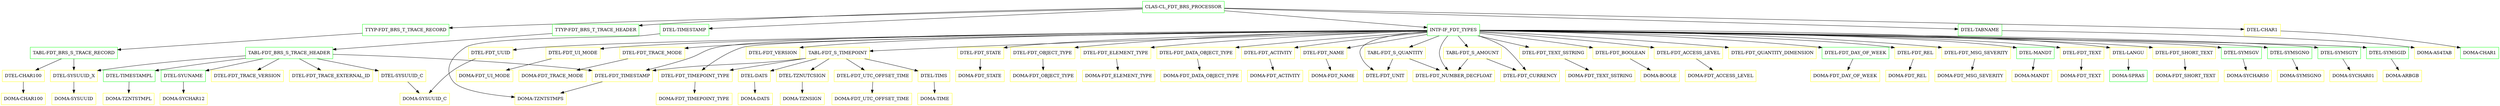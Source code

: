 digraph G {
  "CLAS-CL_FDT_BRS_PROCESSOR" [shape=box,color=green];
  "INTF-IF_FDT_TYPES" [shape=box,color=green,URL="./INTF_IF_FDT_TYPES.html"];
  "DTEL-FDT_MSG_SEVERITY" [shape=box,color=yellow,URL="./DTEL_FDT_MSG_SEVERITY.html"];
  "DOMA-FDT_MSG_SEVERITY" [shape=box,color=yellow,URL="./DOMA_FDT_MSG_SEVERITY.html"];
  "DTEL-MANDT" [shape=box,color=green,URL="./DTEL_MANDT.html"];
  "DOMA-MANDT" [shape=box,color=yellow,URL="./DOMA_MANDT.html"];
  "DTEL-FDT_TEXT" [shape=box,color=yellow,URL="./DTEL_FDT_TEXT.html"];
  "DOMA-FDT_TEXT" [shape=box,color=yellow,URL="./DOMA_FDT_TEXT.html"];
  "DTEL-LANGU" [shape=box,color=yellow,URL="./DTEL_LANGU.html"];
  "DOMA-SPRAS" [shape=box,color=green,URL="./DOMA_SPRAS.html"];
  "DTEL-FDT_SHORT_TEXT" [shape=box,color=yellow,URL="./DTEL_FDT_SHORT_TEXT.html"];
  "DOMA-FDT_SHORT_TEXT" [shape=box,color=yellow,URL="./DOMA_FDT_SHORT_TEXT.html"];
  "DTEL-SYMSGV" [shape=box,color=green,URL="./DTEL_SYMSGV.html"];
  "DOMA-SYCHAR50" [shape=box,color=yellow,URL="./DOMA_SYCHAR50.html"];
  "DTEL-SYMSGNO" [shape=box,color=green,URL="./DTEL_SYMSGNO.html"];
  "DOMA-SYMSGNO" [shape=box,color=yellow,URL="./DOMA_SYMSGNO.html"];
  "DTEL-SYMSGTY" [shape=box,color=green,URL="./DTEL_SYMSGTY.html"];
  "DOMA-SYCHAR01" [shape=box,color=yellow,URL="./DOMA_SYCHAR01.html"];
  "DTEL-SYMSGID" [shape=box,color=green,URL="./DTEL_SYMSGID.html"];
  "DOMA-ARBGB" [shape=box,color=yellow,URL="./DOMA_ARBGB.html"];
  "DTEL-FDT_UI_MODE" [shape=box,color=yellow,URL="./DTEL_FDT_UI_MODE.html"];
  "DOMA-FDT_UI_MODE" [shape=box,color=yellow,URL="./DOMA_FDT_UI_MODE.html"];
  "DTEL-FDT_TRACE_MODE" [shape=box,color=yellow,URL="./DTEL_FDT_TRACE_MODE.html"];
  "DOMA-FDT_TRACE_MODE" [shape=box,color=yellow,URL="./DOMA_FDT_TRACE_MODE.html"];
  "DTEL-FDT_TIMESTAMP" [shape=box,color=yellow,URL="./DTEL_FDT_TIMESTAMP.html"];
  "DOMA-TZNTSTMPS" [shape=box,color=yellow,URL="./DOMA_TZNTSTMPS.html"];
  "DTEL-FDT_VERSION" [shape=box,color=yellow,URL="./DTEL_FDT_VERSION.html"];
  "DTEL-FDT_STATE" [shape=box,color=yellow,URL="./DTEL_FDT_STATE.html"];
  "DOMA-FDT_STATE" [shape=box,color=yellow,URL="./DOMA_FDT_STATE.html"];
  "DTEL-FDT_OBJECT_TYPE" [shape=box,color=yellow,URL="./DTEL_FDT_OBJECT_TYPE.html"];
  "DOMA-FDT_OBJECT_TYPE" [shape=box,color=yellow,URL="./DOMA_FDT_OBJECT_TYPE.html"];
  "DTEL-FDT_UUID" [shape=box,color=yellow,URL="./DTEL_FDT_UUID.html"];
  "DOMA-SYSUUID_C" [shape=box,color=yellow,URL="./DOMA_SYSUUID_C.html"];
  "DTEL-FDT_ELEMENT_TYPE" [shape=box,color=yellow,URL="./DTEL_FDT_ELEMENT_TYPE.html"];
  "DOMA-FDT_ELEMENT_TYPE" [shape=box,color=yellow,URL="./DOMA_FDT_ELEMENT_TYPE.html"];
  "DTEL-FDT_DATA_OBJECT_TYPE" [shape=box,color=yellow,URL="./DTEL_FDT_DATA_OBJECT_TYPE.html"];
  "DOMA-FDT_DATA_OBJECT_TYPE" [shape=box,color=yellow,URL="./DOMA_FDT_DATA_OBJECT_TYPE.html"];
  "DTEL-FDT_ACTIVITY" [shape=box,color=yellow,URL="./DTEL_FDT_ACTIVITY.html"];
  "DOMA-FDT_ACTIVITY" [shape=box,color=yellow,URL="./DOMA_FDT_ACTIVITY.html"];
  "DTEL-FDT_NAME" [shape=box,color=yellow,URL="./DTEL_FDT_NAME.html"];
  "DOMA-FDT_NAME" [shape=box,color=yellow,URL="./DOMA_FDT_NAME.html"];
  "TABL-FDT_S_TIMEPOINT" [shape=box,color=yellow,URL="./TABL_FDT_S_TIMEPOINT.html"];
  "DTEL-FDT_TIMEPOINT_TYPE" [shape=box,color=yellow,URL="./DTEL_FDT_TIMEPOINT_TYPE.html"];
  "DOMA-FDT_TIMEPOINT_TYPE" [shape=box,color=yellow,URL="./DOMA_FDT_TIMEPOINT_TYPE.html"];
  "DTEL-TZNUTCSIGN" [shape=box,color=yellow,URL="./DTEL_TZNUTCSIGN.html"];
  "DOMA-TZNSIGN" [shape=box,color=yellow,URL="./DOMA_TZNSIGN.html"];
  "DTEL-FDT_UTC_OFFSET_TIME" [shape=box,color=yellow,URL="./DTEL_FDT_UTC_OFFSET_TIME.html"];
  "DOMA-FDT_UTC_OFFSET_TIME" [shape=box,color=yellow,URL="./DOMA_FDT_UTC_OFFSET_TIME.html"];
  "DTEL-TIMS" [shape=box,color=yellow,URL="./DTEL_TIMS.html"];
  "DOMA-TIME" [shape=box,color=yellow,URL="./DOMA_TIME.html"];
  "DTEL-DATS" [shape=box,color=yellow,URL="./DTEL_DATS.html"];
  "DOMA-DATS" [shape=box,color=yellow,URL="./DOMA_DATS.html"];
  "TABL-FDT_S_QUANTITY" [shape=box,color=yellow,URL="./TABL_FDT_S_QUANTITY.html"];
  "DTEL-FDT_UNIT" [shape=box,color=yellow,URL="./DTEL_FDT_UNIT.html"];
  "DTEL-FDT_NUMBER_DECFLOAT" [shape=box,color=yellow,URL="./DTEL_FDT_NUMBER_DECFLOAT.html"];
  "TABL-FDT_S_AMOUNT" [shape=box,color=yellow,URL="./TABL_FDT_S_AMOUNT.html"];
  "DTEL-FDT_CURRENCY" [shape=box,color=yellow,URL="./DTEL_FDT_CURRENCY.html"];
  "DTEL-FDT_TEXT_SSTRING" [shape=box,color=yellow,URL="./DTEL_FDT_TEXT_SSTRING.html"];
  "DOMA-FDT_TEXT_SSTRING" [shape=box,color=yellow,URL="./DOMA_FDT_TEXT_SSTRING.html"];
  "DTEL-FDT_BOOLEAN" [shape=box,color=yellow,URL="./DTEL_FDT_BOOLEAN.html"];
  "DOMA-BOOLE" [shape=box,color=yellow,URL="./DOMA_BOOLE.html"];
  "DTEL-FDT_ACCESS_LEVEL" [shape=box,color=yellow,URL="./DTEL_FDT_ACCESS_LEVEL.html"];
  "DOMA-FDT_ACCESS_LEVEL" [shape=box,color=yellow,URL="./DOMA_FDT_ACCESS_LEVEL.html"];
  "DTEL-FDT_DAY_OF_WEEK" [shape=box,color=green,URL="./DTEL_FDT_DAY_OF_WEEK.html"];
  "DOMA-FDT_DAY_OF_WEEK" [shape=box,color=yellow,URL="./DOMA_FDT_DAY_OF_WEEK.html"];
  "DTEL-FDT_QUANTITY_DIMENSION" [shape=box,color=yellow,URL="./DTEL_FDT_QUANTITY_DIMENSION.html"];
  "DTEL-FDT_REL" [shape=box,color=yellow,URL="./DTEL_FDT_REL.html"];
  "DOMA-FDT_REL" [shape=box,color=yellow,URL="./DOMA_FDT_REL.html"];
  "TTYP-FDT_BRS_T_TRACE_RECORD" [shape=box,color=green,URL="./TTYP_FDT_BRS_T_TRACE_RECORD.html"];
  "TABL-FDT_BRS_S_TRACE_RECORD" [shape=box,color=green,URL="./TABL_FDT_BRS_S_TRACE_RECORD.html"];
  "DTEL-CHAR100" [shape=box,color=yellow,URL="./DTEL_CHAR100.html"];
  "DOMA-CHAR100" [shape=box,color=yellow,URL="./DOMA_CHAR100.html"];
  "DTEL-SYSUUID_X" [shape=box,color=yellow,URL="./DTEL_SYSUUID_X.html"];
  "DOMA-SYSUUID" [shape=box,color=yellow,URL="./DOMA_SYSUUID.html"];
  "TTYP-FDT_BRS_T_TRACE_HEADER" [shape=box,color=green,URL="./TTYP_FDT_BRS_T_TRACE_HEADER.html"];
  "TABL-FDT_BRS_S_TRACE_HEADER" [shape=box,color=green,URL="./TABL_FDT_BRS_S_TRACE_HEADER.html"];
  "DTEL-FDT_TRACE_VERSION" [shape=box,color=yellow,URL="./DTEL_FDT_TRACE_VERSION.html"];
  "DTEL-FDT_TRACE_EXTERNAL_ID" [shape=box,color=yellow,URL="./DTEL_FDT_TRACE_EXTERNAL_ID.html"];
  "DTEL-SYUNAME" [shape=box,color=green,URL="./DTEL_SYUNAME.html"];
  "DOMA-SYCHAR12" [shape=box,color=yellow,URL="./DOMA_SYCHAR12.html"];
  "DTEL-TIMESTAMPL" [shape=box,color=green,URL="./DTEL_TIMESTAMPL.html"];
  "DOMA-TZNTSTMPL" [shape=box,color=yellow,URL="./DOMA_TZNTSTMPL.html"];
  "DTEL-SYSUUID_C" [shape=box,color=yellow,URL="./DTEL_SYSUUID_C.html"];
  "DTEL-TIMESTAMP" [shape=box,color=green,URL="./DTEL_TIMESTAMP.html"];
  "DTEL-TABNAME" [shape=box,color=green,URL="./DTEL_TABNAME.html"];
  "DOMA-AS4TAB" [shape=box,color=yellow,URL="./DOMA_AS4TAB.html"];
  "DTEL-CHAR1" [shape=box,color=yellow,URL="./DTEL_CHAR1.html"];
  "DOMA-CHAR1" [shape=box,color=green,URL="./DOMA_CHAR1.html"];
  "CLAS-CL_FDT_BRS_PROCESSOR" -> "DTEL-CHAR1";
  "CLAS-CL_FDT_BRS_PROCESSOR" -> "DTEL-TABNAME";
  "CLAS-CL_FDT_BRS_PROCESSOR" -> "DTEL-TIMESTAMP";
  "CLAS-CL_FDT_BRS_PROCESSOR" -> "TTYP-FDT_BRS_T_TRACE_HEADER";
  "CLAS-CL_FDT_BRS_PROCESSOR" -> "TTYP-FDT_BRS_T_TRACE_RECORD";
  "CLAS-CL_FDT_BRS_PROCESSOR" -> "INTF-IF_FDT_TYPES";
  "INTF-IF_FDT_TYPES" -> "DTEL-FDT_REL";
  "INTF-IF_FDT_TYPES" -> "DTEL-FDT_QUANTITY_DIMENSION";
  "INTF-IF_FDT_TYPES" -> "DTEL-FDT_DAY_OF_WEEK";
  "INTF-IF_FDT_TYPES" -> "DTEL-FDT_ACCESS_LEVEL";
  "INTF-IF_FDT_TYPES" -> "DTEL-FDT_TIMEPOINT_TYPE";
  "INTF-IF_FDT_TYPES" -> "DTEL-FDT_BOOLEAN";
  "INTF-IF_FDT_TYPES" -> "DTEL-FDT_CURRENCY";
  "INTF-IF_FDT_TYPES" -> "DTEL-FDT_NUMBER_DECFLOAT";
  "INTF-IF_FDT_TYPES" -> "DTEL-FDT_TEXT_SSTRING";
  "INTF-IF_FDT_TYPES" -> "DTEL-FDT_UNIT";
  "INTF-IF_FDT_TYPES" -> "TABL-FDT_S_AMOUNT";
  "INTF-IF_FDT_TYPES" -> "TABL-FDT_S_QUANTITY";
  "INTF-IF_FDT_TYPES" -> "TABL-FDT_S_TIMEPOINT";
  "INTF-IF_FDT_TYPES" -> "DTEL-FDT_NAME";
  "INTF-IF_FDT_TYPES" -> "DTEL-FDT_ACTIVITY";
  "INTF-IF_FDT_TYPES" -> "DTEL-FDT_DATA_OBJECT_TYPE";
  "INTF-IF_FDT_TYPES" -> "DTEL-FDT_ELEMENT_TYPE";
  "INTF-IF_FDT_TYPES" -> "DTEL-FDT_UUID";
  "INTF-IF_FDT_TYPES" -> "DTEL-FDT_OBJECT_TYPE";
  "INTF-IF_FDT_TYPES" -> "DTEL-FDT_STATE";
  "INTF-IF_FDT_TYPES" -> "DTEL-FDT_VERSION";
  "INTF-IF_FDT_TYPES" -> "DTEL-FDT_TIMESTAMP";
  "INTF-IF_FDT_TYPES" -> "DTEL-FDT_TRACE_MODE";
  "INTF-IF_FDT_TYPES" -> "DTEL-FDT_UI_MODE";
  "INTF-IF_FDT_TYPES" -> "DTEL-SYMSGID";
  "INTF-IF_FDT_TYPES" -> "DTEL-SYMSGTY";
  "INTF-IF_FDT_TYPES" -> "DTEL-SYMSGNO";
  "INTF-IF_FDT_TYPES" -> "DTEL-SYMSGV";
  "INTF-IF_FDT_TYPES" -> "DTEL-FDT_SHORT_TEXT";
  "INTF-IF_FDT_TYPES" -> "DTEL-LANGU";
  "INTF-IF_FDT_TYPES" -> "DTEL-FDT_TEXT";
  "INTF-IF_FDT_TYPES" -> "DTEL-MANDT";
  "INTF-IF_FDT_TYPES" -> "DTEL-FDT_MSG_SEVERITY";
  "DTEL-FDT_MSG_SEVERITY" -> "DOMA-FDT_MSG_SEVERITY";
  "DTEL-MANDT" -> "DOMA-MANDT";
  "DTEL-FDT_TEXT" -> "DOMA-FDT_TEXT";
  "DTEL-LANGU" -> "DOMA-SPRAS";
  "DTEL-FDT_SHORT_TEXT" -> "DOMA-FDT_SHORT_TEXT";
  "DTEL-SYMSGV" -> "DOMA-SYCHAR50";
  "DTEL-SYMSGNO" -> "DOMA-SYMSGNO";
  "DTEL-SYMSGTY" -> "DOMA-SYCHAR01";
  "DTEL-SYMSGID" -> "DOMA-ARBGB";
  "DTEL-FDT_UI_MODE" -> "DOMA-FDT_UI_MODE";
  "DTEL-FDT_TRACE_MODE" -> "DOMA-FDT_TRACE_MODE";
  "DTEL-FDT_TIMESTAMP" -> "DOMA-TZNTSTMPS";
  "DTEL-FDT_STATE" -> "DOMA-FDT_STATE";
  "DTEL-FDT_OBJECT_TYPE" -> "DOMA-FDT_OBJECT_TYPE";
  "DTEL-FDT_UUID" -> "DOMA-SYSUUID_C";
  "DTEL-FDT_ELEMENT_TYPE" -> "DOMA-FDT_ELEMENT_TYPE";
  "DTEL-FDT_DATA_OBJECT_TYPE" -> "DOMA-FDT_DATA_OBJECT_TYPE";
  "DTEL-FDT_ACTIVITY" -> "DOMA-FDT_ACTIVITY";
  "DTEL-FDT_NAME" -> "DOMA-FDT_NAME";
  "TABL-FDT_S_TIMEPOINT" -> "DTEL-DATS";
  "TABL-FDT_S_TIMEPOINT" -> "DTEL-TIMS";
  "TABL-FDT_S_TIMEPOINT" -> "DTEL-FDT_TIMESTAMP";
  "TABL-FDT_S_TIMEPOINT" -> "DTEL-FDT_UTC_OFFSET_TIME";
  "TABL-FDT_S_TIMEPOINT" -> "DTEL-TZNUTCSIGN";
  "TABL-FDT_S_TIMEPOINT" -> "DTEL-FDT_TIMEPOINT_TYPE";
  "DTEL-FDT_TIMEPOINT_TYPE" -> "DOMA-FDT_TIMEPOINT_TYPE";
  "DTEL-TZNUTCSIGN" -> "DOMA-TZNSIGN";
  "DTEL-FDT_UTC_OFFSET_TIME" -> "DOMA-FDT_UTC_OFFSET_TIME";
  "DTEL-TIMS" -> "DOMA-TIME";
  "DTEL-DATS" -> "DOMA-DATS";
  "TABL-FDT_S_QUANTITY" -> "DTEL-FDT_NUMBER_DECFLOAT";
  "TABL-FDT_S_QUANTITY" -> "DTEL-FDT_UNIT";
  "TABL-FDT_S_AMOUNT" -> "DTEL-FDT_NUMBER_DECFLOAT";
  "TABL-FDT_S_AMOUNT" -> "DTEL-FDT_CURRENCY";
  "DTEL-FDT_TEXT_SSTRING" -> "DOMA-FDT_TEXT_SSTRING";
  "DTEL-FDT_BOOLEAN" -> "DOMA-BOOLE";
  "DTEL-FDT_ACCESS_LEVEL" -> "DOMA-FDT_ACCESS_LEVEL";
  "DTEL-FDT_DAY_OF_WEEK" -> "DOMA-FDT_DAY_OF_WEEK";
  "DTEL-FDT_REL" -> "DOMA-FDT_REL";
  "TTYP-FDT_BRS_T_TRACE_RECORD" -> "TABL-FDT_BRS_S_TRACE_RECORD";
  "TABL-FDT_BRS_S_TRACE_RECORD" -> "DTEL-SYSUUID_X";
  "TABL-FDT_BRS_S_TRACE_RECORD" -> "DTEL-CHAR100";
  "DTEL-CHAR100" -> "DOMA-CHAR100";
  "DTEL-SYSUUID_X" -> "DOMA-SYSUUID";
  "TTYP-FDT_BRS_T_TRACE_HEADER" -> "TABL-FDT_BRS_S_TRACE_HEADER";
  "TABL-FDT_BRS_S_TRACE_HEADER" -> "DTEL-SYSUUID_C";
  "TABL-FDT_BRS_S_TRACE_HEADER" -> "DTEL-TIMESTAMPL";
  "TABL-FDT_BRS_S_TRACE_HEADER" -> "DTEL-FDT_TIMESTAMP";
  "TABL-FDT_BRS_S_TRACE_HEADER" -> "DTEL-SYUNAME";
  "TABL-FDT_BRS_S_TRACE_HEADER" -> "DTEL-SYSUUID_X";
  "TABL-FDT_BRS_S_TRACE_HEADER" -> "DTEL-FDT_TRACE_EXTERNAL_ID";
  "TABL-FDT_BRS_S_TRACE_HEADER" -> "DTEL-FDT_TRACE_VERSION";
  "DTEL-SYUNAME" -> "DOMA-SYCHAR12";
  "DTEL-TIMESTAMPL" -> "DOMA-TZNTSTMPL";
  "DTEL-SYSUUID_C" -> "DOMA-SYSUUID_C";
  "DTEL-TIMESTAMP" -> "DOMA-TZNTSTMPS";
  "DTEL-TABNAME" -> "DOMA-AS4TAB";
  "DTEL-CHAR1" -> "DOMA-CHAR1";
}

